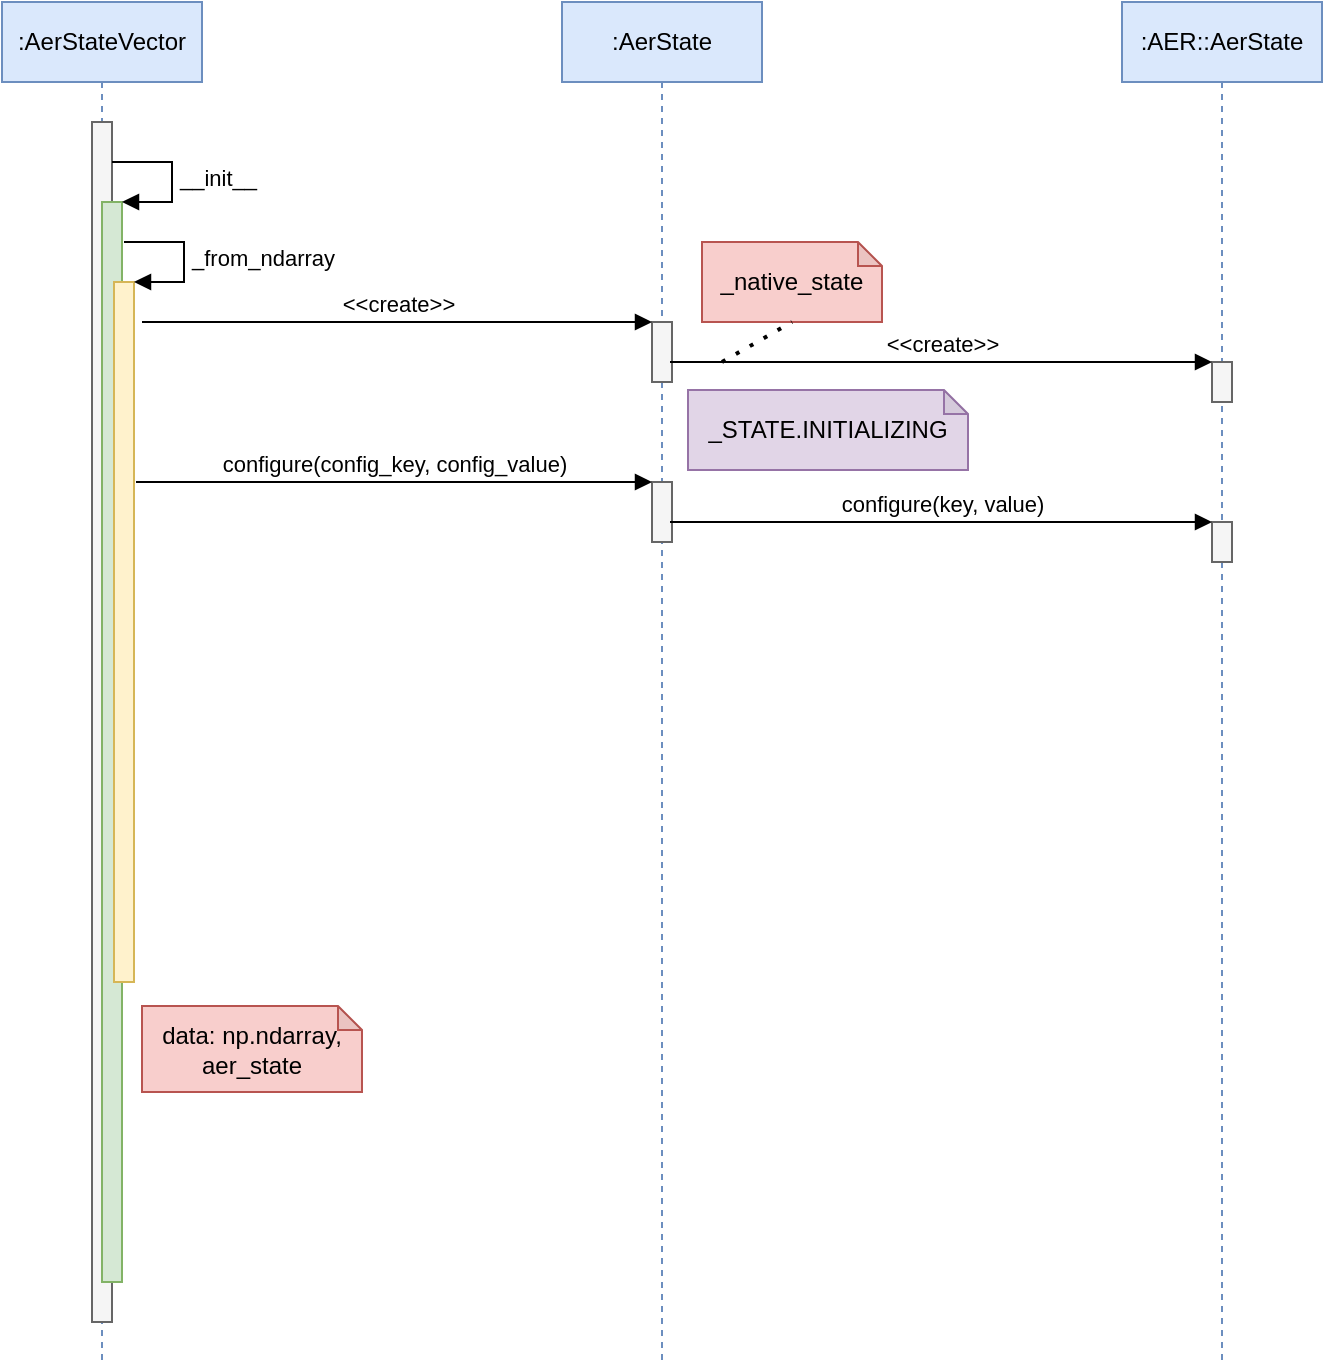 <mxfile>
    <diagram id="dqudOsXMSFICv_JLVV3p" name="StateVector_Initialization">
        <mxGraphModel dx="785" dy="458" grid="1" gridSize="10" guides="1" tooltips="1" connect="1" arrows="1" fold="1" page="1" pageScale="1" pageWidth="827" pageHeight="1169" math="0" shadow="0">
            <root>
                <mxCell id="0"/>
                <mxCell id="1" parent="0"/>
                <mxCell id="3" value=":AerState" style="shape=umlLifeline;perimeter=lifelinePerimeter;whiteSpace=wrap;html=1;container=1;collapsible=0;recursiveResize=0;outlineConnect=0;fillColor=#dae8fc;strokeColor=#6c8ebf;movable=0;resizable=0;rotatable=0;deletable=0;editable=0;connectable=0;" parent="1" vertex="1">
                    <mxGeometry x="320" y="40" width="100" height="680" as="geometry"/>
                </mxCell>
                <mxCell id="16" value="" style="html=1;points=[];perimeter=orthogonalPerimeter;fillColor=#f5f5f5;fontColor=#333333;strokeColor=#666666;" vertex="1" parent="3">
                    <mxGeometry x="45" y="160" width="10" height="30" as="geometry"/>
                </mxCell>
                <mxCell id="17" value="&amp;lt;&amp;lt;create&amp;gt;&amp;gt;" style="html=1;verticalAlign=bottom;endArrow=block;entryX=0;entryY=0;" edge="1" parent="3">
                    <mxGeometry relative="1" as="geometry">
                        <mxPoint x="-210" y="160" as="sourcePoint"/>
                        <mxPoint x="45" y="160.0" as="targetPoint"/>
                    </mxGeometry>
                </mxCell>
                <mxCell id="29" value="" style="html=1;points=[];perimeter=orthogonalPerimeter;fillColor=#f5f5f5;fontColor=#333333;strokeColor=#666666;" vertex="1" parent="3">
                    <mxGeometry x="45" y="240" width="10" height="30" as="geometry"/>
                </mxCell>
                <mxCell id="4" value=":AER::AerState" style="shape=umlLifeline;perimeter=lifelinePerimeter;whiteSpace=wrap;html=1;container=1;collapsible=0;recursiveResize=0;outlineConnect=0;fillColor=#dae8fc;strokeColor=#6c8ebf;movable=0;resizable=0;rotatable=0;deletable=0;editable=0;connectable=0;" parent="1" vertex="1">
                    <mxGeometry x="600" y="40" width="100" height="680" as="geometry"/>
                </mxCell>
                <mxCell id="24" value="" style="html=1;points=[];perimeter=orthogonalPerimeter;fillColor=#f5f5f5;fontColor=#333333;strokeColor=#666666;" vertex="1" parent="4">
                    <mxGeometry x="45" y="180" width="10" height="20" as="geometry"/>
                </mxCell>
                <mxCell id="32" value="" style="html=1;points=[];perimeter=orthogonalPerimeter;fillColor=#f5f5f5;fontColor=#333333;strokeColor=#666666;" vertex="1" parent="4">
                    <mxGeometry x="45" y="260" width="10" height="20" as="geometry"/>
                </mxCell>
                <mxCell id="2" value=":AerStateVector" style="shape=umlLifeline;perimeter=lifelinePerimeter;whiteSpace=wrap;html=1;container=1;collapsible=0;recursiveResize=0;outlineConnect=0;fillColor=#dae8fc;strokeColor=#6c8ebf;movable=0;resizable=0;rotatable=0;deletable=0;editable=0;connectable=0;" parent="1" vertex="1">
                    <mxGeometry x="40" y="40" width="100" height="680" as="geometry"/>
                </mxCell>
                <mxCell id="9" value="" style="html=1;points=[];perimeter=orthogonalPerimeter;fillColor=#f5f5f5;fontColor=#333333;strokeColor=#666666;" vertex="1" parent="2">
                    <mxGeometry x="45" y="60" width="10" height="600" as="geometry"/>
                </mxCell>
                <mxCell id="10" value="" style="html=1;points=[];perimeter=orthogonalPerimeter;fillColor=#d5e8d4;strokeColor=#82b366;" vertex="1" parent="2">
                    <mxGeometry x="50" y="100" width="10" height="540" as="geometry"/>
                </mxCell>
                <mxCell id="11" value="__init__" style="edgeStyle=orthogonalEdgeStyle;html=1;align=left;spacingLeft=2;endArrow=block;rounded=0;entryX=1;entryY=0;" edge="1" target="10" parent="2">
                    <mxGeometry relative="1" as="geometry">
                        <mxPoint x="55" y="80" as="sourcePoint"/>
                        <Array as="points">
                            <mxPoint x="85" y="80"/>
                        </Array>
                    </mxGeometry>
                </mxCell>
                <mxCell id="12" value="" style="html=1;points=[];perimeter=orthogonalPerimeter;fillColor=#fff2cc;strokeColor=#d6b656;" vertex="1" parent="2">
                    <mxGeometry x="56" y="140" width="10" height="350" as="geometry"/>
                </mxCell>
                <mxCell id="13" value="_from_ndarray" style="edgeStyle=orthogonalEdgeStyle;html=1;align=left;spacingLeft=2;endArrow=block;rounded=0;entryX=1;entryY=0;" edge="1" target="12" parent="2">
                    <mxGeometry relative="1" as="geometry">
                        <mxPoint x="61" y="120" as="sourcePoint"/>
                        <Array as="points">
                            <mxPoint x="91" y="120"/>
                        </Array>
                    </mxGeometry>
                </mxCell>
                <mxCell id="21" value="_native_state" style="shape=note;whiteSpace=wrap;html=1;backgroundOutline=1;darkOpacity=0.05;size=12;fillColor=#f8cecc;strokeColor=#b85450;" vertex="1" parent="1">
                    <mxGeometry x="390" y="160" width="90" height="40" as="geometry"/>
                </mxCell>
                <mxCell id="22" value="" style="endArrow=none;dashed=1;html=1;dashPattern=1 3;strokeWidth=2;entryX=0.5;entryY=1;entryDx=0;entryDy=0;entryPerimeter=0;" edge="1" parent="1" target="21">
                    <mxGeometry width="50" height="50" relative="1" as="geometry">
                        <mxPoint x="400" y="220" as="sourcePoint"/>
                        <mxPoint x="420" y="160" as="targetPoint"/>
                    </mxGeometry>
                </mxCell>
                <mxCell id="23" value="data: np.ndarray,&lt;br&gt;aer_state" style="shape=note;whiteSpace=wrap;html=1;backgroundOutline=1;darkOpacity=0.05;size=12;fillColor=#f8cecc;strokeColor=#b85450;" vertex="1" parent="1">
                    <mxGeometry x="110" y="542" width="110" height="43" as="geometry"/>
                </mxCell>
                <mxCell id="25" value="&amp;lt;&amp;lt;create&amp;gt;&amp;gt;" style="html=1;verticalAlign=bottom;endArrow=block;entryX=0;entryY=0;" edge="1" target="24" parent="1">
                    <mxGeometry relative="1" as="geometry">
                        <mxPoint x="374" y="220" as="sourcePoint"/>
                    </mxGeometry>
                </mxCell>
                <mxCell id="30" value="configure(config_key, config_value)" style="html=1;verticalAlign=bottom;endArrow=block;entryX=0;entryY=0;" edge="1" target="29" parent="1">
                    <mxGeometry relative="1" as="geometry">
                        <mxPoint x="107" y="280" as="sourcePoint"/>
                    </mxGeometry>
                </mxCell>
                <mxCell id="33" value="configure(key, value)" style="html=1;verticalAlign=bottom;endArrow=block;entryX=0;entryY=0;" edge="1" target="32" parent="1">
                    <mxGeometry relative="1" as="geometry">
                        <mxPoint x="374" y="300" as="sourcePoint"/>
                    </mxGeometry>
                </mxCell>
                <mxCell id="38" value="_STATE.INITIALIZING" style="shape=note;whiteSpace=wrap;html=1;backgroundOutline=1;darkOpacity=0.05;size=12;fillColor=#e1d5e7;strokeColor=#9673a6;" vertex="1" parent="1">
                    <mxGeometry x="383" y="234" width="140" height="40" as="geometry"/>
                </mxCell>
            </root>
        </mxGraphModel>
    </diagram>
    <diagram id="XBzr-M2RMqgCWCsHORJS" name="AerState_state_transition">
        <mxGraphModel dx="785" dy="458" grid="1" gridSize="10" guides="1" tooltips="1" connect="1" arrows="1" fold="1" page="1" pageScale="1" pageWidth="827" pageHeight="1169" math="0" shadow="0">
            <root>
                <mxCell id="FKvRg5avlS0RdfHe7xMF-0"/>
                <mxCell id="FKvRg5avlS0RdfHe7xMF-1" parent="FKvRg5avlS0RdfHe7xMF-0"/>
                <mxCell id="o4FnzVwhx6e5Ym-4PX9w-4" value="INITIALIZING" style="swimlane;fontStyle=1;align=center;verticalAlign=middle;childLayout=stackLayout;horizontal=1;startSize=30;horizontalStack=0;resizeParent=0;resizeLast=1;container=0;fontColor=#000000;collapsible=0;rounded=1;arcSize=30;strokeColor=#ff0000;fillColor=#ffffc0;swimlaneFillColor=#ffffc0;dropTarget=0;" vertex="1" parent="FKvRg5avlS0RdfHe7xMF-1">
                    <mxGeometry x="200" y="40" width="160" height="60" as="geometry"/>
                </mxCell>
                <mxCell id="o4FnzVwhx6e5Ym-4PX9w-6" value="" style="edgeStyle=orthogonalEdgeStyle;html=1;verticalAlign=bottom;endArrow=open;endSize=8;strokeColor=#ff0000;entryX=0.5;entryY=0;entryDx=0;entryDy=0;" edge="1" source="o4FnzVwhx6e5Ym-4PX9w-4" parent="FKvRg5avlS0RdfHe7xMF-1" target="o4FnzVwhx6e5Ym-4PX9w-7">
                    <mxGeometry relative="1" as="geometry">
                        <mxPoint x="310" y="190" as="targetPoint"/>
                        <Array as="points">
                            <mxPoint x="240" y="140"/>
                            <mxPoint x="160" y="140"/>
                        </Array>
                    </mxGeometry>
                </mxCell>
                <mxCell id="o4FnzVwhx6e5Ym-4PX9w-7" value="ALLOCATED" style="swimlane;fontStyle=1;align=center;verticalAlign=middle;childLayout=stackLayout;horizontal=1;startSize=30;horizontalStack=0;resizeParent=0;resizeLast=1;container=0;fontColor=#000000;collapsible=0;rounded=1;arcSize=30;strokeColor=#ff0000;fillColor=#ffffc0;swimlaneFillColor=#ffffc0;dropTarget=0;" vertex="1" parent="FKvRg5avlS0RdfHe7xMF-1">
                    <mxGeometry x="80" y="160" width="160" height="60" as="geometry"/>
                </mxCell>
                <mxCell id="o4FnzVwhx6e5Ym-4PX9w-8" value="MAPPED" style="swimlane;fontStyle=1;align=center;verticalAlign=middle;childLayout=stackLayout;horizontal=1;startSize=30;horizontalStack=0;resizeParent=0;resizeLast=1;container=0;fontColor=#000000;collapsible=0;rounded=1;arcSize=30;strokeColor=#ff0000;fillColor=#ffffc0;swimlaneFillColor=#ffffc0;dropTarget=0;" vertex="1" parent="FKvRg5avlS0RdfHe7xMF-1">
                    <mxGeometry x="320" y="160" width="160" height="60" as="geometry"/>
                </mxCell>
                <mxCell id="o4FnzVwhx6e5Ym-4PX9w-9" value="MOVED" style="swimlane;fontStyle=1;align=center;verticalAlign=middle;childLayout=stackLayout;horizontal=1;startSize=30;horizontalStack=0;resizeParent=0;resizeLast=1;container=0;fontColor=#000000;collapsible=0;rounded=1;arcSize=30;strokeColor=#ff0000;fillColor=#ffffc0;swimlaneFillColor=#ffffc0;dropTarget=0;" vertex="1" parent="FKvRg5avlS0RdfHe7xMF-1">
                    <mxGeometry x="80" y="320" width="160" height="60" as="geometry"/>
                </mxCell>
                <mxCell id="o4FnzVwhx6e5Ym-4PX9w-10" value="CLOSED" style="swimlane;fontStyle=1;align=center;verticalAlign=middle;childLayout=stackLayout;horizontal=1;startSize=30;horizontalStack=0;resizeParent=0;resizeLast=1;container=0;fontColor=#000000;collapsible=0;rounded=1;arcSize=30;strokeColor=#ff0000;fillColor=#ffffc0;swimlaneFillColor=#ffffc0;dropTarget=0;" vertex="1" parent="FKvRg5avlS0RdfHe7xMF-1">
                    <mxGeometry x="320" y="320" width="160" height="60" as="geometry"/>
                </mxCell>
                <mxCell id="o4FnzVwhx6e5Ym-4PX9w-11" value="" style="edgeStyle=orthogonalEdgeStyle;html=1;verticalAlign=bottom;endArrow=open;endSize=8;strokeColor=#ff0000;entryX=0.5;entryY=0;entryDx=0;entryDy=0;exitX=0.75;exitY=1;exitDx=0;exitDy=0;" edge="1" parent="FKvRg5avlS0RdfHe7xMF-1" source="o4FnzVwhx6e5Ym-4PX9w-4" target="o4FnzVwhx6e5Ym-4PX9w-8">
                    <mxGeometry relative="1" as="geometry">
                        <mxPoint x="160" y="190" as="targetPoint"/>
                        <mxPoint x="320" y="140" as="sourcePoint"/>
                        <Array as="points">
                            <mxPoint x="320" y="140"/>
                            <mxPoint x="400" y="140"/>
                        </Array>
                    </mxGeometry>
                </mxCell>
                <mxCell id="o4FnzVwhx6e5Ym-4PX9w-12" value="" style="edgeStyle=orthogonalEdgeStyle;html=1;verticalAlign=bottom;endArrow=open;endSize=8;strokeColor=#ff0000;entryX=0.5;entryY=0;entryDx=0;entryDy=0;exitX=0.5;exitY=1;exitDx=0;exitDy=0;" edge="1" parent="FKvRg5avlS0RdfHe7xMF-1" source="o4FnzVwhx6e5Ym-4PX9w-7" target="o4FnzVwhx6e5Ym-4PX9w-9">
                    <mxGeometry relative="1" as="geometry">
                        <mxPoint x="160" y="190" as="targetPoint"/>
                        <mxPoint x="320" y="140" as="sourcePoint"/>
                    </mxGeometry>
                </mxCell>
                <mxCell id="o4FnzVwhx6e5Ym-4PX9w-13" value="" style="edgeStyle=orthogonalEdgeStyle;html=1;verticalAlign=bottom;endArrow=open;endSize=8;strokeColor=#ff0000;entryX=0;entryY=0.5;entryDx=0;entryDy=0;exitX=1;exitY=0.5;exitDx=0;exitDy=0;" edge="1" parent="FKvRg5avlS0RdfHe7xMF-1" source="o4FnzVwhx6e5Ym-4PX9w-9" target="o4FnzVwhx6e5Ym-4PX9w-10">
                    <mxGeometry relative="1" as="geometry">
                        <mxPoint x="130" y="350" as="targetPoint"/>
                        <mxPoint x="160" y="250" as="sourcePoint"/>
                    </mxGeometry>
                </mxCell>
                <mxCell id="o4FnzVwhx6e5Ym-4PX9w-14" value="" style="edgeStyle=orthogonalEdgeStyle;html=1;verticalAlign=bottom;endArrow=open;endSize=8;strokeColor=#ff0000;entryX=0.5;entryY=0;entryDx=0;entryDy=0;exitX=0.5;exitY=1;exitDx=0;exitDy=0;" edge="1" parent="FKvRg5avlS0RdfHe7xMF-1" source="o4FnzVwhx6e5Ym-4PX9w-8" target="o4FnzVwhx6e5Ym-4PX9w-10">
                    <mxGeometry relative="1" as="geometry">
                        <mxPoint x="330" y="380" as="targetPoint"/>
                        <mxPoint x="170" y="380" as="sourcePoint"/>
                    </mxGeometry>
                </mxCell>
            </root>
        </mxGraphModel>
    </diagram>
</mxfile>
